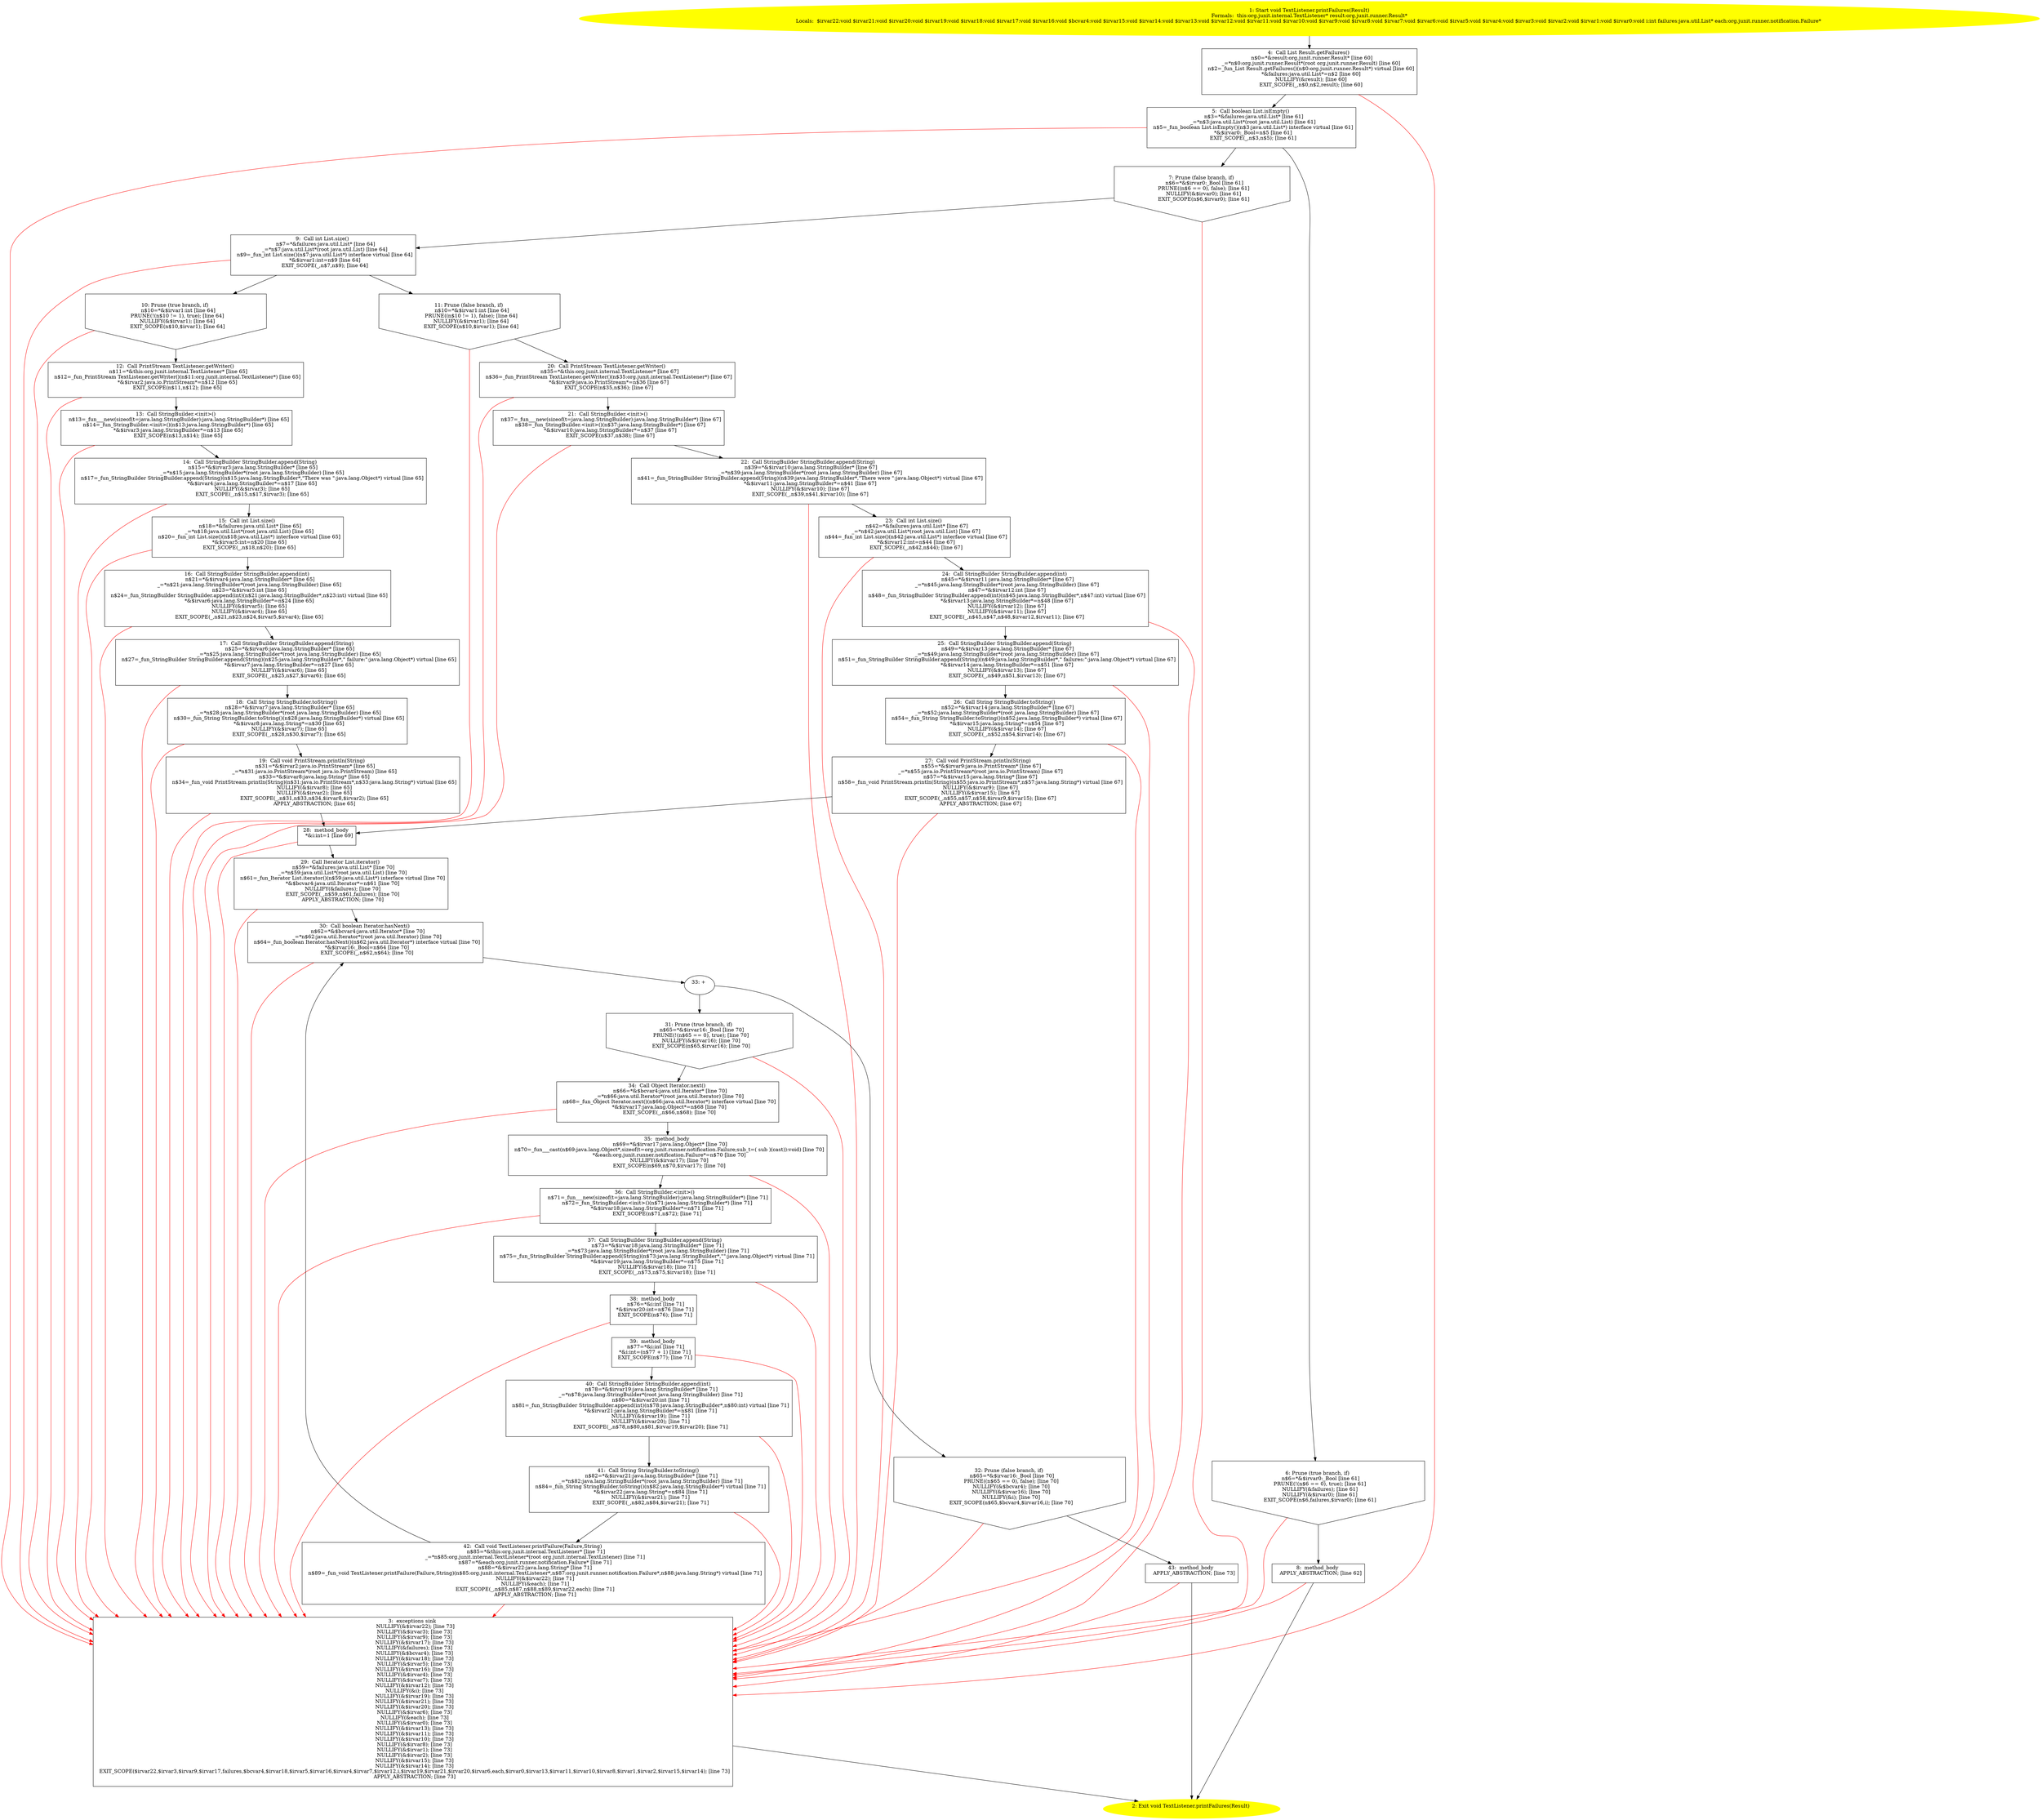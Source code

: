 /* @generated */
digraph cfg {
"org.junit.internal.TextListener.printFailures(org.junit.runner.Result):void.d1534d009f5610e80e46bf2fd7261ab9_1" [label="1: Start void TextListener.printFailures(Result)\nFormals:  this:org.junit.internal.TextListener* result:org.junit.runner.Result*\nLocals:  $irvar22:void $irvar21:void $irvar20:void $irvar19:void $irvar18:void $irvar17:void $irvar16:void $bcvar4:void $irvar15:void $irvar14:void $irvar13:void $irvar12:void $irvar11:void $irvar10:void $irvar9:void $irvar8:void $irvar7:void $irvar6:void $irvar5:void $irvar4:void $irvar3:void $irvar2:void $irvar1:void $irvar0:void i:int failures:java.util.List* each:org.junit.runner.notification.Failure* \n  " color=yellow style=filled]
	

	 "org.junit.internal.TextListener.printFailures(org.junit.runner.Result):void.d1534d009f5610e80e46bf2fd7261ab9_1" -> "org.junit.internal.TextListener.printFailures(org.junit.runner.Result):void.d1534d009f5610e80e46bf2fd7261ab9_4" ;
"org.junit.internal.TextListener.printFailures(org.junit.runner.Result):void.d1534d009f5610e80e46bf2fd7261ab9_2" [label="2: Exit void TextListener.printFailures(Result) \n  " color=yellow style=filled]
	

"org.junit.internal.TextListener.printFailures(org.junit.runner.Result):void.d1534d009f5610e80e46bf2fd7261ab9_3" [label="3:  exceptions sink \n   NULLIFY(&$irvar22); [line 73]\n  NULLIFY(&$irvar3); [line 73]\n  NULLIFY(&$irvar9); [line 73]\n  NULLIFY(&$irvar17); [line 73]\n  NULLIFY(&failures); [line 73]\n  NULLIFY(&$bcvar4); [line 73]\n  NULLIFY(&$irvar18); [line 73]\n  NULLIFY(&$irvar5); [line 73]\n  NULLIFY(&$irvar16); [line 73]\n  NULLIFY(&$irvar4); [line 73]\n  NULLIFY(&$irvar7); [line 73]\n  NULLIFY(&$irvar12); [line 73]\n  NULLIFY(&i); [line 73]\n  NULLIFY(&$irvar19); [line 73]\n  NULLIFY(&$irvar21); [line 73]\n  NULLIFY(&$irvar20); [line 73]\n  NULLIFY(&$irvar6); [line 73]\n  NULLIFY(&each); [line 73]\n  NULLIFY(&$irvar0); [line 73]\n  NULLIFY(&$irvar13); [line 73]\n  NULLIFY(&$irvar11); [line 73]\n  NULLIFY(&$irvar10); [line 73]\n  NULLIFY(&$irvar8); [line 73]\n  NULLIFY(&$irvar1); [line 73]\n  NULLIFY(&$irvar2); [line 73]\n  NULLIFY(&$irvar15); [line 73]\n  NULLIFY(&$irvar14); [line 73]\n  EXIT_SCOPE($irvar22,$irvar3,$irvar9,$irvar17,failures,$bcvar4,$irvar18,$irvar5,$irvar16,$irvar4,$irvar7,$irvar12,i,$irvar19,$irvar21,$irvar20,$irvar6,each,$irvar0,$irvar13,$irvar11,$irvar10,$irvar8,$irvar1,$irvar2,$irvar15,$irvar14); [line 73]\n  APPLY_ABSTRACTION; [line 73]\n " shape="box"]
	

	 "org.junit.internal.TextListener.printFailures(org.junit.runner.Result):void.d1534d009f5610e80e46bf2fd7261ab9_3" -> "org.junit.internal.TextListener.printFailures(org.junit.runner.Result):void.d1534d009f5610e80e46bf2fd7261ab9_2" ;
"org.junit.internal.TextListener.printFailures(org.junit.runner.Result):void.d1534d009f5610e80e46bf2fd7261ab9_4" [label="4:  Call List Result.getFailures() \n   n$0=*&result:org.junit.runner.Result* [line 60]\n  _=*n$0:org.junit.runner.Result*(root org.junit.runner.Result) [line 60]\n  n$2=_fun_List Result.getFailures()(n$0:org.junit.runner.Result*) virtual [line 60]\n  *&failures:java.util.List*=n$2 [line 60]\n  NULLIFY(&result); [line 60]\n  EXIT_SCOPE(_,n$0,n$2,result); [line 60]\n " shape="box"]
	

	 "org.junit.internal.TextListener.printFailures(org.junit.runner.Result):void.d1534d009f5610e80e46bf2fd7261ab9_4" -> "org.junit.internal.TextListener.printFailures(org.junit.runner.Result):void.d1534d009f5610e80e46bf2fd7261ab9_5" ;
	 "org.junit.internal.TextListener.printFailures(org.junit.runner.Result):void.d1534d009f5610e80e46bf2fd7261ab9_4" -> "org.junit.internal.TextListener.printFailures(org.junit.runner.Result):void.d1534d009f5610e80e46bf2fd7261ab9_3" [color="red" ];
"org.junit.internal.TextListener.printFailures(org.junit.runner.Result):void.d1534d009f5610e80e46bf2fd7261ab9_5" [label="5:  Call boolean List.isEmpty() \n   n$3=*&failures:java.util.List* [line 61]\n  _=*n$3:java.util.List*(root java.util.List) [line 61]\n  n$5=_fun_boolean List.isEmpty()(n$3:java.util.List*) interface virtual [line 61]\n  *&$irvar0:_Bool=n$5 [line 61]\n  EXIT_SCOPE(_,n$3,n$5); [line 61]\n " shape="box"]
	

	 "org.junit.internal.TextListener.printFailures(org.junit.runner.Result):void.d1534d009f5610e80e46bf2fd7261ab9_5" -> "org.junit.internal.TextListener.printFailures(org.junit.runner.Result):void.d1534d009f5610e80e46bf2fd7261ab9_6" ;
	 "org.junit.internal.TextListener.printFailures(org.junit.runner.Result):void.d1534d009f5610e80e46bf2fd7261ab9_5" -> "org.junit.internal.TextListener.printFailures(org.junit.runner.Result):void.d1534d009f5610e80e46bf2fd7261ab9_7" ;
	 "org.junit.internal.TextListener.printFailures(org.junit.runner.Result):void.d1534d009f5610e80e46bf2fd7261ab9_5" -> "org.junit.internal.TextListener.printFailures(org.junit.runner.Result):void.d1534d009f5610e80e46bf2fd7261ab9_3" [color="red" ];
"org.junit.internal.TextListener.printFailures(org.junit.runner.Result):void.d1534d009f5610e80e46bf2fd7261ab9_6" [label="6: Prune (true branch, if) \n   n$6=*&$irvar0:_Bool [line 61]\n  PRUNE(!(n$6 == 0), true); [line 61]\n  NULLIFY(&failures); [line 61]\n  NULLIFY(&$irvar0); [line 61]\n  EXIT_SCOPE(n$6,failures,$irvar0); [line 61]\n " shape="invhouse"]
	

	 "org.junit.internal.TextListener.printFailures(org.junit.runner.Result):void.d1534d009f5610e80e46bf2fd7261ab9_6" -> "org.junit.internal.TextListener.printFailures(org.junit.runner.Result):void.d1534d009f5610e80e46bf2fd7261ab9_8" ;
	 "org.junit.internal.TextListener.printFailures(org.junit.runner.Result):void.d1534d009f5610e80e46bf2fd7261ab9_6" -> "org.junit.internal.TextListener.printFailures(org.junit.runner.Result):void.d1534d009f5610e80e46bf2fd7261ab9_3" [color="red" ];
"org.junit.internal.TextListener.printFailures(org.junit.runner.Result):void.d1534d009f5610e80e46bf2fd7261ab9_7" [label="7: Prune (false branch, if) \n   n$6=*&$irvar0:_Bool [line 61]\n  PRUNE((n$6 == 0), false); [line 61]\n  NULLIFY(&$irvar0); [line 61]\n  EXIT_SCOPE(n$6,$irvar0); [line 61]\n " shape="invhouse"]
	

	 "org.junit.internal.TextListener.printFailures(org.junit.runner.Result):void.d1534d009f5610e80e46bf2fd7261ab9_7" -> "org.junit.internal.TextListener.printFailures(org.junit.runner.Result):void.d1534d009f5610e80e46bf2fd7261ab9_9" ;
	 "org.junit.internal.TextListener.printFailures(org.junit.runner.Result):void.d1534d009f5610e80e46bf2fd7261ab9_7" -> "org.junit.internal.TextListener.printFailures(org.junit.runner.Result):void.d1534d009f5610e80e46bf2fd7261ab9_3" [color="red" ];
"org.junit.internal.TextListener.printFailures(org.junit.runner.Result):void.d1534d009f5610e80e46bf2fd7261ab9_8" [label="8:  method_body \n   APPLY_ABSTRACTION; [line 62]\n " shape="box"]
	

	 "org.junit.internal.TextListener.printFailures(org.junit.runner.Result):void.d1534d009f5610e80e46bf2fd7261ab9_8" -> "org.junit.internal.TextListener.printFailures(org.junit.runner.Result):void.d1534d009f5610e80e46bf2fd7261ab9_2" ;
	 "org.junit.internal.TextListener.printFailures(org.junit.runner.Result):void.d1534d009f5610e80e46bf2fd7261ab9_8" -> "org.junit.internal.TextListener.printFailures(org.junit.runner.Result):void.d1534d009f5610e80e46bf2fd7261ab9_3" [color="red" ];
"org.junit.internal.TextListener.printFailures(org.junit.runner.Result):void.d1534d009f5610e80e46bf2fd7261ab9_9" [label="9:  Call int List.size() \n   n$7=*&failures:java.util.List* [line 64]\n  _=*n$7:java.util.List*(root java.util.List) [line 64]\n  n$9=_fun_int List.size()(n$7:java.util.List*) interface virtual [line 64]\n  *&$irvar1:int=n$9 [line 64]\n  EXIT_SCOPE(_,n$7,n$9); [line 64]\n " shape="box"]
	

	 "org.junit.internal.TextListener.printFailures(org.junit.runner.Result):void.d1534d009f5610e80e46bf2fd7261ab9_9" -> "org.junit.internal.TextListener.printFailures(org.junit.runner.Result):void.d1534d009f5610e80e46bf2fd7261ab9_10" ;
	 "org.junit.internal.TextListener.printFailures(org.junit.runner.Result):void.d1534d009f5610e80e46bf2fd7261ab9_9" -> "org.junit.internal.TextListener.printFailures(org.junit.runner.Result):void.d1534d009f5610e80e46bf2fd7261ab9_11" ;
	 "org.junit.internal.TextListener.printFailures(org.junit.runner.Result):void.d1534d009f5610e80e46bf2fd7261ab9_9" -> "org.junit.internal.TextListener.printFailures(org.junit.runner.Result):void.d1534d009f5610e80e46bf2fd7261ab9_3" [color="red" ];
"org.junit.internal.TextListener.printFailures(org.junit.runner.Result):void.d1534d009f5610e80e46bf2fd7261ab9_10" [label="10: Prune (true branch, if) \n   n$10=*&$irvar1:int [line 64]\n  PRUNE(!(n$10 != 1), true); [line 64]\n  NULLIFY(&$irvar1); [line 64]\n  EXIT_SCOPE(n$10,$irvar1); [line 64]\n " shape="invhouse"]
	

	 "org.junit.internal.TextListener.printFailures(org.junit.runner.Result):void.d1534d009f5610e80e46bf2fd7261ab9_10" -> "org.junit.internal.TextListener.printFailures(org.junit.runner.Result):void.d1534d009f5610e80e46bf2fd7261ab9_12" ;
	 "org.junit.internal.TextListener.printFailures(org.junit.runner.Result):void.d1534d009f5610e80e46bf2fd7261ab9_10" -> "org.junit.internal.TextListener.printFailures(org.junit.runner.Result):void.d1534d009f5610e80e46bf2fd7261ab9_3" [color="red" ];
"org.junit.internal.TextListener.printFailures(org.junit.runner.Result):void.d1534d009f5610e80e46bf2fd7261ab9_11" [label="11: Prune (false branch, if) \n   n$10=*&$irvar1:int [line 64]\n  PRUNE((n$10 != 1), false); [line 64]\n  NULLIFY(&$irvar1); [line 64]\n  EXIT_SCOPE(n$10,$irvar1); [line 64]\n " shape="invhouse"]
	

	 "org.junit.internal.TextListener.printFailures(org.junit.runner.Result):void.d1534d009f5610e80e46bf2fd7261ab9_11" -> "org.junit.internal.TextListener.printFailures(org.junit.runner.Result):void.d1534d009f5610e80e46bf2fd7261ab9_20" ;
	 "org.junit.internal.TextListener.printFailures(org.junit.runner.Result):void.d1534d009f5610e80e46bf2fd7261ab9_11" -> "org.junit.internal.TextListener.printFailures(org.junit.runner.Result):void.d1534d009f5610e80e46bf2fd7261ab9_3" [color="red" ];
"org.junit.internal.TextListener.printFailures(org.junit.runner.Result):void.d1534d009f5610e80e46bf2fd7261ab9_12" [label="12:  Call PrintStream TextListener.getWriter() \n   n$11=*&this:org.junit.internal.TextListener* [line 65]\n  n$12=_fun_PrintStream TextListener.getWriter()(n$11:org.junit.internal.TextListener*) [line 65]\n  *&$irvar2:java.io.PrintStream*=n$12 [line 65]\n  EXIT_SCOPE(n$11,n$12); [line 65]\n " shape="box"]
	

	 "org.junit.internal.TextListener.printFailures(org.junit.runner.Result):void.d1534d009f5610e80e46bf2fd7261ab9_12" -> "org.junit.internal.TextListener.printFailures(org.junit.runner.Result):void.d1534d009f5610e80e46bf2fd7261ab9_13" ;
	 "org.junit.internal.TextListener.printFailures(org.junit.runner.Result):void.d1534d009f5610e80e46bf2fd7261ab9_12" -> "org.junit.internal.TextListener.printFailures(org.junit.runner.Result):void.d1534d009f5610e80e46bf2fd7261ab9_3" [color="red" ];
"org.junit.internal.TextListener.printFailures(org.junit.runner.Result):void.d1534d009f5610e80e46bf2fd7261ab9_13" [label="13:  Call StringBuilder.<init>() \n   n$13=_fun___new(sizeof(t=java.lang.StringBuilder):java.lang.StringBuilder*) [line 65]\n  n$14=_fun_StringBuilder.<init>()(n$13:java.lang.StringBuilder*) [line 65]\n  *&$irvar3:java.lang.StringBuilder*=n$13 [line 65]\n  EXIT_SCOPE(n$13,n$14); [line 65]\n " shape="box"]
	

	 "org.junit.internal.TextListener.printFailures(org.junit.runner.Result):void.d1534d009f5610e80e46bf2fd7261ab9_13" -> "org.junit.internal.TextListener.printFailures(org.junit.runner.Result):void.d1534d009f5610e80e46bf2fd7261ab9_14" ;
	 "org.junit.internal.TextListener.printFailures(org.junit.runner.Result):void.d1534d009f5610e80e46bf2fd7261ab9_13" -> "org.junit.internal.TextListener.printFailures(org.junit.runner.Result):void.d1534d009f5610e80e46bf2fd7261ab9_3" [color="red" ];
"org.junit.internal.TextListener.printFailures(org.junit.runner.Result):void.d1534d009f5610e80e46bf2fd7261ab9_14" [label="14:  Call StringBuilder StringBuilder.append(String) \n   n$15=*&$irvar3:java.lang.StringBuilder* [line 65]\n  _=*n$15:java.lang.StringBuilder*(root java.lang.StringBuilder) [line 65]\n  n$17=_fun_StringBuilder StringBuilder.append(String)(n$15:java.lang.StringBuilder*,\"There was \":java.lang.Object*) virtual [line 65]\n  *&$irvar4:java.lang.StringBuilder*=n$17 [line 65]\n  NULLIFY(&$irvar3); [line 65]\n  EXIT_SCOPE(_,n$15,n$17,$irvar3); [line 65]\n " shape="box"]
	

	 "org.junit.internal.TextListener.printFailures(org.junit.runner.Result):void.d1534d009f5610e80e46bf2fd7261ab9_14" -> "org.junit.internal.TextListener.printFailures(org.junit.runner.Result):void.d1534d009f5610e80e46bf2fd7261ab9_15" ;
	 "org.junit.internal.TextListener.printFailures(org.junit.runner.Result):void.d1534d009f5610e80e46bf2fd7261ab9_14" -> "org.junit.internal.TextListener.printFailures(org.junit.runner.Result):void.d1534d009f5610e80e46bf2fd7261ab9_3" [color="red" ];
"org.junit.internal.TextListener.printFailures(org.junit.runner.Result):void.d1534d009f5610e80e46bf2fd7261ab9_15" [label="15:  Call int List.size() \n   n$18=*&failures:java.util.List* [line 65]\n  _=*n$18:java.util.List*(root java.util.List) [line 65]\n  n$20=_fun_int List.size()(n$18:java.util.List*) interface virtual [line 65]\n  *&$irvar5:int=n$20 [line 65]\n  EXIT_SCOPE(_,n$18,n$20); [line 65]\n " shape="box"]
	

	 "org.junit.internal.TextListener.printFailures(org.junit.runner.Result):void.d1534d009f5610e80e46bf2fd7261ab9_15" -> "org.junit.internal.TextListener.printFailures(org.junit.runner.Result):void.d1534d009f5610e80e46bf2fd7261ab9_16" ;
	 "org.junit.internal.TextListener.printFailures(org.junit.runner.Result):void.d1534d009f5610e80e46bf2fd7261ab9_15" -> "org.junit.internal.TextListener.printFailures(org.junit.runner.Result):void.d1534d009f5610e80e46bf2fd7261ab9_3" [color="red" ];
"org.junit.internal.TextListener.printFailures(org.junit.runner.Result):void.d1534d009f5610e80e46bf2fd7261ab9_16" [label="16:  Call StringBuilder StringBuilder.append(int) \n   n$21=*&$irvar4:java.lang.StringBuilder* [line 65]\n  _=*n$21:java.lang.StringBuilder*(root java.lang.StringBuilder) [line 65]\n  n$23=*&$irvar5:int [line 65]\n  n$24=_fun_StringBuilder StringBuilder.append(int)(n$21:java.lang.StringBuilder*,n$23:int) virtual [line 65]\n  *&$irvar6:java.lang.StringBuilder*=n$24 [line 65]\n  NULLIFY(&$irvar5); [line 65]\n  NULLIFY(&$irvar4); [line 65]\n  EXIT_SCOPE(_,n$21,n$23,n$24,$irvar5,$irvar4); [line 65]\n " shape="box"]
	

	 "org.junit.internal.TextListener.printFailures(org.junit.runner.Result):void.d1534d009f5610e80e46bf2fd7261ab9_16" -> "org.junit.internal.TextListener.printFailures(org.junit.runner.Result):void.d1534d009f5610e80e46bf2fd7261ab9_17" ;
	 "org.junit.internal.TextListener.printFailures(org.junit.runner.Result):void.d1534d009f5610e80e46bf2fd7261ab9_16" -> "org.junit.internal.TextListener.printFailures(org.junit.runner.Result):void.d1534d009f5610e80e46bf2fd7261ab9_3" [color="red" ];
"org.junit.internal.TextListener.printFailures(org.junit.runner.Result):void.d1534d009f5610e80e46bf2fd7261ab9_17" [label="17:  Call StringBuilder StringBuilder.append(String) \n   n$25=*&$irvar6:java.lang.StringBuilder* [line 65]\n  _=*n$25:java.lang.StringBuilder*(root java.lang.StringBuilder) [line 65]\n  n$27=_fun_StringBuilder StringBuilder.append(String)(n$25:java.lang.StringBuilder*,\" failure:\":java.lang.Object*) virtual [line 65]\n  *&$irvar7:java.lang.StringBuilder*=n$27 [line 65]\n  NULLIFY(&$irvar6); [line 65]\n  EXIT_SCOPE(_,n$25,n$27,$irvar6); [line 65]\n " shape="box"]
	

	 "org.junit.internal.TextListener.printFailures(org.junit.runner.Result):void.d1534d009f5610e80e46bf2fd7261ab9_17" -> "org.junit.internal.TextListener.printFailures(org.junit.runner.Result):void.d1534d009f5610e80e46bf2fd7261ab9_18" ;
	 "org.junit.internal.TextListener.printFailures(org.junit.runner.Result):void.d1534d009f5610e80e46bf2fd7261ab9_17" -> "org.junit.internal.TextListener.printFailures(org.junit.runner.Result):void.d1534d009f5610e80e46bf2fd7261ab9_3" [color="red" ];
"org.junit.internal.TextListener.printFailures(org.junit.runner.Result):void.d1534d009f5610e80e46bf2fd7261ab9_18" [label="18:  Call String StringBuilder.toString() \n   n$28=*&$irvar7:java.lang.StringBuilder* [line 65]\n  _=*n$28:java.lang.StringBuilder*(root java.lang.StringBuilder) [line 65]\n  n$30=_fun_String StringBuilder.toString()(n$28:java.lang.StringBuilder*) virtual [line 65]\n  *&$irvar8:java.lang.String*=n$30 [line 65]\n  NULLIFY(&$irvar7); [line 65]\n  EXIT_SCOPE(_,n$28,n$30,$irvar7); [line 65]\n " shape="box"]
	

	 "org.junit.internal.TextListener.printFailures(org.junit.runner.Result):void.d1534d009f5610e80e46bf2fd7261ab9_18" -> "org.junit.internal.TextListener.printFailures(org.junit.runner.Result):void.d1534d009f5610e80e46bf2fd7261ab9_19" ;
	 "org.junit.internal.TextListener.printFailures(org.junit.runner.Result):void.d1534d009f5610e80e46bf2fd7261ab9_18" -> "org.junit.internal.TextListener.printFailures(org.junit.runner.Result):void.d1534d009f5610e80e46bf2fd7261ab9_3" [color="red" ];
"org.junit.internal.TextListener.printFailures(org.junit.runner.Result):void.d1534d009f5610e80e46bf2fd7261ab9_19" [label="19:  Call void PrintStream.println(String) \n   n$31=*&$irvar2:java.io.PrintStream* [line 65]\n  _=*n$31:java.io.PrintStream*(root java.io.PrintStream) [line 65]\n  n$33=*&$irvar8:java.lang.String* [line 65]\n  n$34=_fun_void PrintStream.println(String)(n$31:java.io.PrintStream*,n$33:java.lang.String*) virtual [line 65]\n  NULLIFY(&$irvar8); [line 65]\n  NULLIFY(&$irvar2); [line 65]\n  EXIT_SCOPE(_,n$31,n$33,n$34,$irvar8,$irvar2); [line 65]\n  APPLY_ABSTRACTION; [line 65]\n " shape="box"]
	

	 "org.junit.internal.TextListener.printFailures(org.junit.runner.Result):void.d1534d009f5610e80e46bf2fd7261ab9_19" -> "org.junit.internal.TextListener.printFailures(org.junit.runner.Result):void.d1534d009f5610e80e46bf2fd7261ab9_28" ;
	 "org.junit.internal.TextListener.printFailures(org.junit.runner.Result):void.d1534d009f5610e80e46bf2fd7261ab9_19" -> "org.junit.internal.TextListener.printFailures(org.junit.runner.Result):void.d1534d009f5610e80e46bf2fd7261ab9_3" [color="red" ];
"org.junit.internal.TextListener.printFailures(org.junit.runner.Result):void.d1534d009f5610e80e46bf2fd7261ab9_20" [label="20:  Call PrintStream TextListener.getWriter() \n   n$35=*&this:org.junit.internal.TextListener* [line 67]\n  n$36=_fun_PrintStream TextListener.getWriter()(n$35:org.junit.internal.TextListener*) [line 67]\n  *&$irvar9:java.io.PrintStream*=n$36 [line 67]\n  EXIT_SCOPE(n$35,n$36); [line 67]\n " shape="box"]
	

	 "org.junit.internal.TextListener.printFailures(org.junit.runner.Result):void.d1534d009f5610e80e46bf2fd7261ab9_20" -> "org.junit.internal.TextListener.printFailures(org.junit.runner.Result):void.d1534d009f5610e80e46bf2fd7261ab9_21" ;
	 "org.junit.internal.TextListener.printFailures(org.junit.runner.Result):void.d1534d009f5610e80e46bf2fd7261ab9_20" -> "org.junit.internal.TextListener.printFailures(org.junit.runner.Result):void.d1534d009f5610e80e46bf2fd7261ab9_3" [color="red" ];
"org.junit.internal.TextListener.printFailures(org.junit.runner.Result):void.d1534d009f5610e80e46bf2fd7261ab9_21" [label="21:  Call StringBuilder.<init>() \n   n$37=_fun___new(sizeof(t=java.lang.StringBuilder):java.lang.StringBuilder*) [line 67]\n  n$38=_fun_StringBuilder.<init>()(n$37:java.lang.StringBuilder*) [line 67]\n  *&$irvar10:java.lang.StringBuilder*=n$37 [line 67]\n  EXIT_SCOPE(n$37,n$38); [line 67]\n " shape="box"]
	

	 "org.junit.internal.TextListener.printFailures(org.junit.runner.Result):void.d1534d009f5610e80e46bf2fd7261ab9_21" -> "org.junit.internal.TextListener.printFailures(org.junit.runner.Result):void.d1534d009f5610e80e46bf2fd7261ab9_22" ;
	 "org.junit.internal.TextListener.printFailures(org.junit.runner.Result):void.d1534d009f5610e80e46bf2fd7261ab9_21" -> "org.junit.internal.TextListener.printFailures(org.junit.runner.Result):void.d1534d009f5610e80e46bf2fd7261ab9_3" [color="red" ];
"org.junit.internal.TextListener.printFailures(org.junit.runner.Result):void.d1534d009f5610e80e46bf2fd7261ab9_22" [label="22:  Call StringBuilder StringBuilder.append(String) \n   n$39=*&$irvar10:java.lang.StringBuilder* [line 67]\n  _=*n$39:java.lang.StringBuilder*(root java.lang.StringBuilder) [line 67]\n  n$41=_fun_StringBuilder StringBuilder.append(String)(n$39:java.lang.StringBuilder*,\"There were \":java.lang.Object*) virtual [line 67]\n  *&$irvar11:java.lang.StringBuilder*=n$41 [line 67]\n  NULLIFY(&$irvar10); [line 67]\n  EXIT_SCOPE(_,n$39,n$41,$irvar10); [line 67]\n " shape="box"]
	

	 "org.junit.internal.TextListener.printFailures(org.junit.runner.Result):void.d1534d009f5610e80e46bf2fd7261ab9_22" -> "org.junit.internal.TextListener.printFailures(org.junit.runner.Result):void.d1534d009f5610e80e46bf2fd7261ab9_23" ;
	 "org.junit.internal.TextListener.printFailures(org.junit.runner.Result):void.d1534d009f5610e80e46bf2fd7261ab9_22" -> "org.junit.internal.TextListener.printFailures(org.junit.runner.Result):void.d1534d009f5610e80e46bf2fd7261ab9_3" [color="red" ];
"org.junit.internal.TextListener.printFailures(org.junit.runner.Result):void.d1534d009f5610e80e46bf2fd7261ab9_23" [label="23:  Call int List.size() \n   n$42=*&failures:java.util.List* [line 67]\n  _=*n$42:java.util.List*(root java.util.List) [line 67]\n  n$44=_fun_int List.size()(n$42:java.util.List*) interface virtual [line 67]\n  *&$irvar12:int=n$44 [line 67]\n  EXIT_SCOPE(_,n$42,n$44); [line 67]\n " shape="box"]
	

	 "org.junit.internal.TextListener.printFailures(org.junit.runner.Result):void.d1534d009f5610e80e46bf2fd7261ab9_23" -> "org.junit.internal.TextListener.printFailures(org.junit.runner.Result):void.d1534d009f5610e80e46bf2fd7261ab9_24" ;
	 "org.junit.internal.TextListener.printFailures(org.junit.runner.Result):void.d1534d009f5610e80e46bf2fd7261ab9_23" -> "org.junit.internal.TextListener.printFailures(org.junit.runner.Result):void.d1534d009f5610e80e46bf2fd7261ab9_3" [color="red" ];
"org.junit.internal.TextListener.printFailures(org.junit.runner.Result):void.d1534d009f5610e80e46bf2fd7261ab9_24" [label="24:  Call StringBuilder StringBuilder.append(int) \n   n$45=*&$irvar11:java.lang.StringBuilder* [line 67]\n  _=*n$45:java.lang.StringBuilder*(root java.lang.StringBuilder) [line 67]\n  n$47=*&$irvar12:int [line 67]\n  n$48=_fun_StringBuilder StringBuilder.append(int)(n$45:java.lang.StringBuilder*,n$47:int) virtual [line 67]\n  *&$irvar13:java.lang.StringBuilder*=n$48 [line 67]\n  NULLIFY(&$irvar12); [line 67]\n  NULLIFY(&$irvar11); [line 67]\n  EXIT_SCOPE(_,n$45,n$47,n$48,$irvar12,$irvar11); [line 67]\n " shape="box"]
	

	 "org.junit.internal.TextListener.printFailures(org.junit.runner.Result):void.d1534d009f5610e80e46bf2fd7261ab9_24" -> "org.junit.internal.TextListener.printFailures(org.junit.runner.Result):void.d1534d009f5610e80e46bf2fd7261ab9_25" ;
	 "org.junit.internal.TextListener.printFailures(org.junit.runner.Result):void.d1534d009f5610e80e46bf2fd7261ab9_24" -> "org.junit.internal.TextListener.printFailures(org.junit.runner.Result):void.d1534d009f5610e80e46bf2fd7261ab9_3" [color="red" ];
"org.junit.internal.TextListener.printFailures(org.junit.runner.Result):void.d1534d009f5610e80e46bf2fd7261ab9_25" [label="25:  Call StringBuilder StringBuilder.append(String) \n   n$49=*&$irvar13:java.lang.StringBuilder* [line 67]\n  _=*n$49:java.lang.StringBuilder*(root java.lang.StringBuilder) [line 67]\n  n$51=_fun_StringBuilder StringBuilder.append(String)(n$49:java.lang.StringBuilder*,\" failures:\":java.lang.Object*) virtual [line 67]\n  *&$irvar14:java.lang.StringBuilder*=n$51 [line 67]\n  NULLIFY(&$irvar13); [line 67]\n  EXIT_SCOPE(_,n$49,n$51,$irvar13); [line 67]\n " shape="box"]
	

	 "org.junit.internal.TextListener.printFailures(org.junit.runner.Result):void.d1534d009f5610e80e46bf2fd7261ab9_25" -> "org.junit.internal.TextListener.printFailures(org.junit.runner.Result):void.d1534d009f5610e80e46bf2fd7261ab9_26" ;
	 "org.junit.internal.TextListener.printFailures(org.junit.runner.Result):void.d1534d009f5610e80e46bf2fd7261ab9_25" -> "org.junit.internal.TextListener.printFailures(org.junit.runner.Result):void.d1534d009f5610e80e46bf2fd7261ab9_3" [color="red" ];
"org.junit.internal.TextListener.printFailures(org.junit.runner.Result):void.d1534d009f5610e80e46bf2fd7261ab9_26" [label="26:  Call String StringBuilder.toString() \n   n$52=*&$irvar14:java.lang.StringBuilder* [line 67]\n  _=*n$52:java.lang.StringBuilder*(root java.lang.StringBuilder) [line 67]\n  n$54=_fun_String StringBuilder.toString()(n$52:java.lang.StringBuilder*) virtual [line 67]\n  *&$irvar15:java.lang.String*=n$54 [line 67]\n  NULLIFY(&$irvar14); [line 67]\n  EXIT_SCOPE(_,n$52,n$54,$irvar14); [line 67]\n " shape="box"]
	

	 "org.junit.internal.TextListener.printFailures(org.junit.runner.Result):void.d1534d009f5610e80e46bf2fd7261ab9_26" -> "org.junit.internal.TextListener.printFailures(org.junit.runner.Result):void.d1534d009f5610e80e46bf2fd7261ab9_27" ;
	 "org.junit.internal.TextListener.printFailures(org.junit.runner.Result):void.d1534d009f5610e80e46bf2fd7261ab9_26" -> "org.junit.internal.TextListener.printFailures(org.junit.runner.Result):void.d1534d009f5610e80e46bf2fd7261ab9_3" [color="red" ];
"org.junit.internal.TextListener.printFailures(org.junit.runner.Result):void.d1534d009f5610e80e46bf2fd7261ab9_27" [label="27:  Call void PrintStream.println(String) \n   n$55=*&$irvar9:java.io.PrintStream* [line 67]\n  _=*n$55:java.io.PrintStream*(root java.io.PrintStream) [line 67]\n  n$57=*&$irvar15:java.lang.String* [line 67]\n  n$58=_fun_void PrintStream.println(String)(n$55:java.io.PrintStream*,n$57:java.lang.String*) virtual [line 67]\n  NULLIFY(&$irvar9); [line 67]\n  NULLIFY(&$irvar15); [line 67]\n  EXIT_SCOPE(_,n$55,n$57,n$58,$irvar9,$irvar15); [line 67]\n  APPLY_ABSTRACTION; [line 67]\n " shape="box"]
	

	 "org.junit.internal.TextListener.printFailures(org.junit.runner.Result):void.d1534d009f5610e80e46bf2fd7261ab9_27" -> "org.junit.internal.TextListener.printFailures(org.junit.runner.Result):void.d1534d009f5610e80e46bf2fd7261ab9_28" ;
	 "org.junit.internal.TextListener.printFailures(org.junit.runner.Result):void.d1534d009f5610e80e46bf2fd7261ab9_27" -> "org.junit.internal.TextListener.printFailures(org.junit.runner.Result):void.d1534d009f5610e80e46bf2fd7261ab9_3" [color="red" ];
"org.junit.internal.TextListener.printFailures(org.junit.runner.Result):void.d1534d009f5610e80e46bf2fd7261ab9_28" [label="28:  method_body \n   *&i:int=1 [line 69]\n " shape="box"]
	

	 "org.junit.internal.TextListener.printFailures(org.junit.runner.Result):void.d1534d009f5610e80e46bf2fd7261ab9_28" -> "org.junit.internal.TextListener.printFailures(org.junit.runner.Result):void.d1534d009f5610e80e46bf2fd7261ab9_29" ;
	 "org.junit.internal.TextListener.printFailures(org.junit.runner.Result):void.d1534d009f5610e80e46bf2fd7261ab9_28" -> "org.junit.internal.TextListener.printFailures(org.junit.runner.Result):void.d1534d009f5610e80e46bf2fd7261ab9_3" [color="red" ];
"org.junit.internal.TextListener.printFailures(org.junit.runner.Result):void.d1534d009f5610e80e46bf2fd7261ab9_29" [label="29:  Call Iterator List.iterator() \n   n$59=*&failures:java.util.List* [line 70]\n  _=*n$59:java.util.List*(root java.util.List) [line 70]\n  n$61=_fun_Iterator List.iterator()(n$59:java.util.List*) interface virtual [line 70]\n  *&$bcvar4:java.util.Iterator*=n$61 [line 70]\n  NULLIFY(&failures); [line 70]\n  EXIT_SCOPE(_,n$59,n$61,failures); [line 70]\n  APPLY_ABSTRACTION; [line 70]\n " shape="box"]
	

	 "org.junit.internal.TextListener.printFailures(org.junit.runner.Result):void.d1534d009f5610e80e46bf2fd7261ab9_29" -> "org.junit.internal.TextListener.printFailures(org.junit.runner.Result):void.d1534d009f5610e80e46bf2fd7261ab9_30" ;
	 "org.junit.internal.TextListener.printFailures(org.junit.runner.Result):void.d1534d009f5610e80e46bf2fd7261ab9_29" -> "org.junit.internal.TextListener.printFailures(org.junit.runner.Result):void.d1534d009f5610e80e46bf2fd7261ab9_3" [color="red" ];
"org.junit.internal.TextListener.printFailures(org.junit.runner.Result):void.d1534d009f5610e80e46bf2fd7261ab9_30" [label="30:  Call boolean Iterator.hasNext() \n   n$62=*&$bcvar4:java.util.Iterator* [line 70]\n  _=*n$62:java.util.Iterator*(root java.util.Iterator) [line 70]\n  n$64=_fun_boolean Iterator.hasNext()(n$62:java.util.Iterator*) interface virtual [line 70]\n  *&$irvar16:_Bool=n$64 [line 70]\n  EXIT_SCOPE(_,n$62,n$64); [line 70]\n " shape="box"]
	

	 "org.junit.internal.TextListener.printFailures(org.junit.runner.Result):void.d1534d009f5610e80e46bf2fd7261ab9_30" -> "org.junit.internal.TextListener.printFailures(org.junit.runner.Result):void.d1534d009f5610e80e46bf2fd7261ab9_33" ;
	 "org.junit.internal.TextListener.printFailures(org.junit.runner.Result):void.d1534d009f5610e80e46bf2fd7261ab9_30" -> "org.junit.internal.TextListener.printFailures(org.junit.runner.Result):void.d1534d009f5610e80e46bf2fd7261ab9_3" [color="red" ];
"org.junit.internal.TextListener.printFailures(org.junit.runner.Result):void.d1534d009f5610e80e46bf2fd7261ab9_31" [label="31: Prune (true branch, if) \n   n$65=*&$irvar16:_Bool [line 70]\n  PRUNE(!(n$65 == 0), true); [line 70]\n  NULLIFY(&$irvar16); [line 70]\n  EXIT_SCOPE(n$65,$irvar16); [line 70]\n " shape="invhouse"]
	

	 "org.junit.internal.TextListener.printFailures(org.junit.runner.Result):void.d1534d009f5610e80e46bf2fd7261ab9_31" -> "org.junit.internal.TextListener.printFailures(org.junit.runner.Result):void.d1534d009f5610e80e46bf2fd7261ab9_34" ;
	 "org.junit.internal.TextListener.printFailures(org.junit.runner.Result):void.d1534d009f5610e80e46bf2fd7261ab9_31" -> "org.junit.internal.TextListener.printFailures(org.junit.runner.Result):void.d1534d009f5610e80e46bf2fd7261ab9_3" [color="red" ];
"org.junit.internal.TextListener.printFailures(org.junit.runner.Result):void.d1534d009f5610e80e46bf2fd7261ab9_32" [label="32: Prune (false branch, if) \n   n$65=*&$irvar16:_Bool [line 70]\n  PRUNE((n$65 == 0), false); [line 70]\n  NULLIFY(&$bcvar4); [line 70]\n  NULLIFY(&$irvar16); [line 70]\n  NULLIFY(&i); [line 70]\n  EXIT_SCOPE(n$65,$bcvar4,$irvar16,i); [line 70]\n " shape="invhouse"]
	

	 "org.junit.internal.TextListener.printFailures(org.junit.runner.Result):void.d1534d009f5610e80e46bf2fd7261ab9_32" -> "org.junit.internal.TextListener.printFailures(org.junit.runner.Result):void.d1534d009f5610e80e46bf2fd7261ab9_43" ;
	 "org.junit.internal.TextListener.printFailures(org.junit.runner.Result):void.d1534d009f5610e80e46bf2fd7261ab9_32" -> "org.junit.internal.TextListener.printFailures(org.junit.runner.Result):void.d1534d009f5610e80e46bf2fd7261ab9_3" [color="red" ];
"org.junit.internal.TextListener.printFailures(org.junit.runner.Result):void.d1534d009f5610e80e46bf2fd7261ab9_33" [label="33: + \n  " ]
	

	 "org.junit.internal.TextListener.printFailures(org.junit.runner.Result):void.d1534d009f5610e80e46bf2fd7261ab9_33" -> "org.junit.internal.TextListener.printFailures(org.junit.runner.Result):void.d1534d009f5610e80e46bf2fd7261ab9_31" ;
	 "org.junit.internal.TextListener.printFailures(org.junit.runner.Result):void.d1534d009f5610e80e46bf2fd7261ab9_33" -> "org.junit.internal.TextListener.printFailures(org.junit.runner.Result):void.d1534d009f5610e80e46bf2fd7261ab9_32" ;
"org.junit.internal.TextListener.printFailures(org.junit.runner.Result):void.d1534d009f5610e80e46bf2fd7261ab9_34" [label="34:  Call Object Iterator.next() \n   n$66=*&$bcvar4:java.util.Iterator* [line 70]\n  _=*n$66:java.util.Iterator*(root java.util.Iterator) [line 70]\n  n$68=_fun_Object Iterator.next()(n$66:java.util.Iterator*) interface virtual [line 70]\n  *&$irvar17:java.lang.Object*=n$68 [line 70]\n  EXIT_SCOPE(_,n$66,n$68); [line 70]\n " shape="box"]
	

	 "org.junit.internal.TextListener.printFailures(org.junit.runner.Result):void.d1534d009f5610e80e46bf2fd7261ab9_34" -> "org.junit.internal.TextListener.printFailures(org.junit.runner.Result):void.d1534d009f5610e80e46bf2fd7261ab9_35" ;
	 "org.junit.internal.TextListener.printFailures(org.junit.runner.Result):void.d1534d009f5610e80e46bf2fd7261ab9_34" -> "org.junit.internal.TextListener.printFailures(org.junit.runner.Result):void.d1534d009f5610e80e46bf2fd7261ab9_3" [color="red" ];
"org.junit.internal.TextListener.printFailures(org.junit.runner.Result):void.d1534d009f5610e80e46bf2fd7261ab9_35" [label="35:  method_body \n   n$69=*&$irvar17:java.lang.Object* [line 70]\n  n$70=_fun___cast(n$69:java.lang.Object*,sizeof(t=org.junit.runner.notification.Failure;sub_t=( sub )(cast)):void) [line 70]\n  *&each:org.junit.runner.notification.Failure*=n$70 [line 70]\n  NULLIFY(&$irvar17); [line 70]\n  EXIT_SCOPE(n$69,n$70,$irvar17); [line 70]\n " shape="box"]
	

	 "org.junit.internal.TextListener.printFailures(org.junit.runner.Result):void.d1534d009f5610e80e46bf2fd7261ab9_35" -> "org.junit.internal.TextListener.printFailures(org.junit.runner.Result):void.d1534d009f5610e80e46bf2fd7261ab9_36" ;
	 "org.junit.internal.TextListener.printFailures(org.junit.runner.Result):void.d1534d009f5610e80e46bf2fd7261ab9_35" -> "org.junit.internal.TextListener.printFailures(org.junit.runner.Result):void.d1534d009f5610e80e46bf2fd7261ab9_3" [color="red" ];
"org.junit.internal.TextListener.printFailures(org.junit.runner.Result):void.d1534d009f5610e80e46bf2fd7261ab9_36" [label="36:  Call StringBuilder.<init>() \n   n$71=_fun___new(sizeof(t=java.lang.StringBuilder):java.lang.StringBuilder*) [line 71]\n  n$72=_fun_StringBuilder.<init>()(n$71:java.lang.StringBuilder*) [line 71]\n  *&$irvar18:java.lang.StringBuilder*=n$71 [line 71]\n  EXIT_SCOPE(n$71,n$72); [line 71]\n " shape="box"]
	

	 "org.junit.internal.TextListener.printFailures(org.junit.runner.Result):void.d1534d009f5610e80e46bf2fd7261ab9_36" -> "org.junit.internal.TextListener.printFailures(org.junit.runner.Result):void.d1534d009f5610e80e46bf2fd7261ab9_37" ;
	 "org.junit.internal.TextListener.printFailures(org.junit.runner.Result):void.d1534d009f5610e80e46bf2fd7261ab9_36" -> "org.junit.internal.TextListener.printFailures(org.junit.runner.Result):void.d1534d009f5610e80e46bf2fd7261ab9_3" [color="red" ];
"org.junit.internal.TextListener.printFailures(org.junit.runner.Result):void.d1534d009f5610e80e46bf2fd7261ab9_37" [label="37:  Call StringBuilder StringBuilder.append(String) \n   n$73=*&$irvar18:java.lang.StringBuilder* [line 71]\n  _=*n$73:java.lang.StringBuilder*(root java.lang.StringBuilder) [line 71]\n  n$75=_fun_StringBuilder StringBuilder.append(String)(n$73:java.lang.StringBuilder*,\"\":java.lang.Object*) virtual [line 71]\n  *&$irvar19:java.lang.StringBuilder*=n$75 [line 71]\n  NULLIFY(&$irvar18); [line 71]\n  EXIT_SCOPE(_,n$73,n$75,$irvar18); [line 71]\n " shape="box"]
	

	 "org.junit.internal.TextListener.printFailures(org.junit.runner.Result):void.d1534d009f5610e80e46bf2fd7261ab9_37" -> "org.junit.internal.TextListener.printFailures(org.junit.runner.Result):void.d1534d009f5610e80e46bf2fd7261ab9_38" ;
	 "org.junit.internal.TextListener.printFailures(org.junit.runner.Result):void.d1534d009f5610e80e46bf2fd7261ab9_37" -> "org.junit.internal.TextListener.printFailures(org.junit.runner.Result):void.d1534d009f5610e80e46bf2fd7261ab9_3" [color="red" ];
"org.junit.internal.TextListener.printFailures(org.junit.runner.Result):void.d1534d009f5610e80e46bf2fd7261ab9_38" [label="38:  method_body \n   n$76=*&i:int [line 71]\n  *&$irvar20:int=n$76 [line 71]\n  EXIT_SCOPE(n$76); [line 71]\n " shape="box"]
	

	 "org.junit.internal.TextListener.printFailures(org.junit.runner.Result):void.d1534d009f5610e80e46bf2fd7261ab9_38" -> "org.junit.internal.TextListener.printFailures(org.junit.runner.Result):void.d1534d009f5610e80e46bf2fd7261ab9_39" ;
	 "org.junit.internal.TextListener.printFailures(org.junit.runner.Result):void.d1534d009f5610e80e46bf2fd7261ab9_38" -> "org.junit.internal.TextListener.printFailures(org.junit.runner.Result):void.d1534d009f5610e80e46bf2fd7261ab9_3" [color="red" ];
"org.junit.internal.TextListener.printFailures(org.junit.runner.Result):void.d1534d009f5610e80e46bf2fd7261ab9_39" [label="39:  method_body \n   n$77=*&i:int [line 71]\n  *&i:int=(n$77 + 1) [line 71]\n  EXIT_SCOPE(n$77); [line 71]\n " shape="box"]
	

	 "org.junit.internal.TextListener.printFailures(org.junit.runner.Result):void.d1534d009f5610e80e46bf2fd7261ab9_39" -> "org.junit.internal.TextListener.printFailures(org.junit.runner.Result):void.d1534d009f5610e80e46bf2fd7261ab9_40" ;
	 "org.junit.internal.TextListener.printFailures(org.junit.runner.Result):void.d1534d009f5610e80e46bf2fd7261ab9_39" -> "org.junit.internal.TextListener.printFailures(org.junit.runner.Result):void.d1534d009f5610e80e46bf2fd7261ab9_3" [color="red" ];
"org.junit.internal.TextListener.printFailures(org.junit.runner.Result):void.d1534d009f5610e80e46bf2fd7261ab9_40" [label="40:  Call StringBuilder StringBuilder.append(int) \n   n$78=*&$irvar19:java.lang.StringBuilder* [line 71]\n  _=*n$78:java.lang.StringBuilder*(root java.lang.StringBuilder) [line 71]\n  n$80=*&$irvar20:int [line 71]\n  n$81=_fun_StringBuilder StringBuilder.append(int)(n$78:java.lang.StringBuilder*,n$80:int) virtual [line 71]\n  *&$irvar21:java.lang.StringBuilder*=n$81 [line 71]\n  NULLIFY(&$irvar19); [line 71]\n  NULLIFY(&$irvar20); [line 71]\n  EXIT_SCOPE(_,n$78,n$80,n$81,$irvar19,$irvar20); [line 71]\n " shape="box"]
	

	 "org.junit.internal.TextListener.printFailures(org.junit.runner.Result):void.d1534d009f5610e80e46bf2fd7261ab9_40" -> "org.junit.internal.TextListener.printFailures(org.junit.runner.Result):void.d1534d009f5610e80e46bf2fd7261ab9_41" ;
	 "org.junit.internal.TextListener.printFailures(org.junit.runner.Result):void.d1534d009f5610e80e46bf2fd7261ab9_40" -> "org.junit.internal.TextListener.printFailures(org.junit.runner.Result):void.d1534d009f5610e80e46bf2fd7261ab9_3" [color="red" ];
"org.junit.internal.TextListener.printFailures(org.junit.runner.Result):void.d1534d009f5610e80e46bf2fd7261ab9_41" [label="41:  Call String StringBuilder.toString() \n   n$82=*&$irvar21:java.lang.StringBuilder* [line 71]\n  _=*n$82:java.lang.StringBuilder*(root java.lang.StringBuilder) [line 71]\n  n$84=_fun_String StringBuilder.toString()(n$82:java.lang.StringBuilder*) virtual [line 71]\n  *&$irvar22:java.lang.String*=n$84 [line 71]\n  NULLIFY(&$irvar21); [line 71]\n  EXIT_SCOPE(_,n$82,n$84,$irvar21); [line 71]\n " shape="box"]
	

	 "org.junit.internal.TextListener.printFailures(org.junit.runner.Result):void.d1534d009f5610e80e46bf2fd7261ab9_41" -> "org.junit.internal.TextListener.printFailures(org.junit.runner.Result):void.d1534d009f5610e80e46bf2fd7261ab9_42" ;
	 "org.junit.internal.TextListener.printFailures(org.junit.runner.Result):void.d1534d009f5610e80e46bf2fd7261ab9_41" -> "org.junit.internal.TextListener.printFailures(org.junit.runner.Result):void.d1534d009f5610e80e46bf2fd7261ab9_3" [color="red" ];
"org.junit.internal.TextListener.printFailures(org.junit.runner.Result):void.d1534d009f5610e80e46bf2fd7261ab9_42" [label="42:  Call void TextListener.printFailure(Failure,String) \n   n$85=*&this:org.junit.internal.TextListener* [line 71]\n  _=*n$85:org.junit.internal.TextListener*(root org.junit.internal.TextListener) [line 71]\n  n$87=*&each:org.junit.runner.notification.Failure* [line 71]\n  n$88=*&$irvar22:java.lang.String* [line 71]\n  n$89=_fun_void TextListener.printFailure(Failure,String)(n$85:org.junit.internal.TextListener*,n$87:org.junit.runner.notification.Failure*,n$88:java.lang.String*) virtual [line 71]\n  NULLIFY(&$irvar22); [line 71]\n  NULLIFY(&each); [line 71]\n  EXIT_SCOPE(_,n$85,n$87,n$88,n$89,$irvar22,each); [line 71]\n  APPLY_ABSTRACTION; [line 71]\n " shape="box"]
	

	 "org.junit.internal.TextListener.printFailures(org.junit.runner.Result):void.d1534d009f5610e80e46bf2fd7261ab9_42" -> "org.junit.internal.TextListener.printFailures(org.junit.runner.Result):void.d1534d009f5610e80e46bf2fd7261ab9_30" ;
	 "org.junit.internal.TextListener.printFailures(org.junit.runner.Result):void.d1534d009f5610e80e46bf2fd7261ab9_42" -> "org.junit.internal.TextListener.printFailures(org.junit.runner.Result):void.d1534d009f5610e80e46bf2fd7261ab9_3" [color="red" ];
"org.junit.internal.TextListener.printFailures(org.junit.runner.Result):void.d1534d009f5610e80e46bf2fd7261ab9_43" [label="43:  method_body \n   APPLY_ABSTRACTION; [line 73]\n " shape="box"]
	

	 "org.junit.internal.TextListener.printFailures(org.junit.runner.Result):void.d1534d009f5610e80e46bf2fd7261ab9_43" -> "org.junit.internal.TextListener.printFailures(org.junit.runner.Result):void.d1534d009f5610e80e46bf2fd7261ab9_2" ;
	 "org.junit.internal.TextListener.printFailures(org.junit.runner.Result):void.d1534d009f5610e80e46bf2fd7261ab9_43" -> "org.junit.internal.TextListener.printFailures(org.junit.runner.Result):void.d1534d009f5610e80e46bf2fd7261ab9_3" [color="red" ];
}
